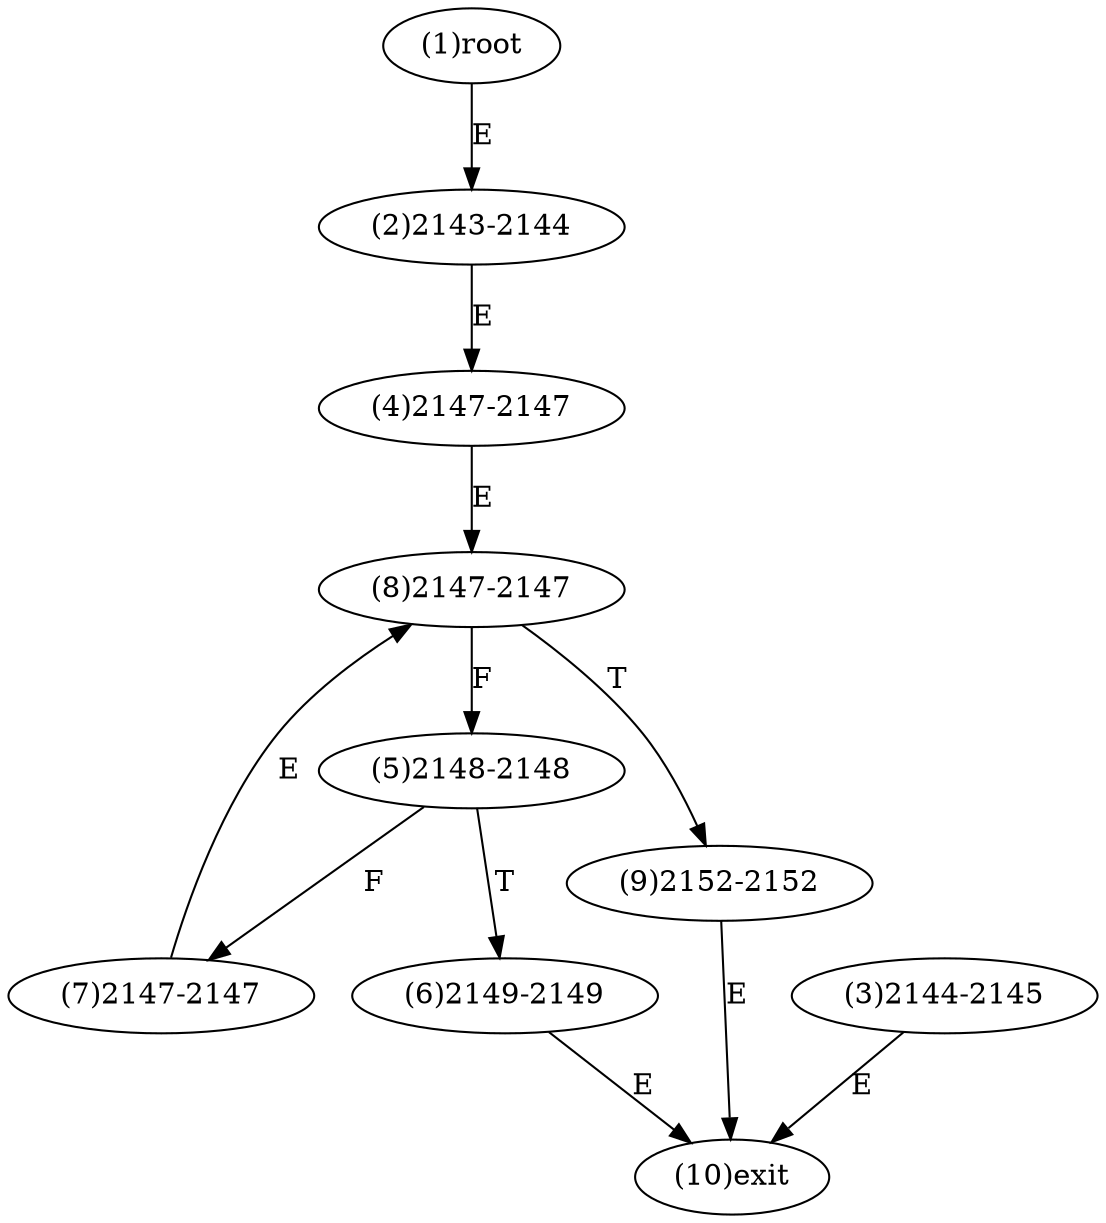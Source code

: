 digraph "" { 
1[ label="(1)root"];
2[ label="(2)2143-2144"];
3[ label="(3)2144-2145"];
4[ label="(4)2147-2147"];
5[ label="(5)2148-2148"];
6[ label="(6)2149-2149"];
7[ label="(7)2147-2147"];
8[ label="(8)2147-2147"];
9[ label="(9)2152-2152"];
10[ label="(10)exit"];
1->2[ label="E"];
2->4[ label="E"];
3->10[ label="E"];
4->8[ label="E"];
5->7[ label="F"];
5->6[ label="T"];
6->10[ label="E"];
7->8[ label="E"];
8->5[ label="F"];
8->9[ label="T"];
9->10[ label="E"];
}